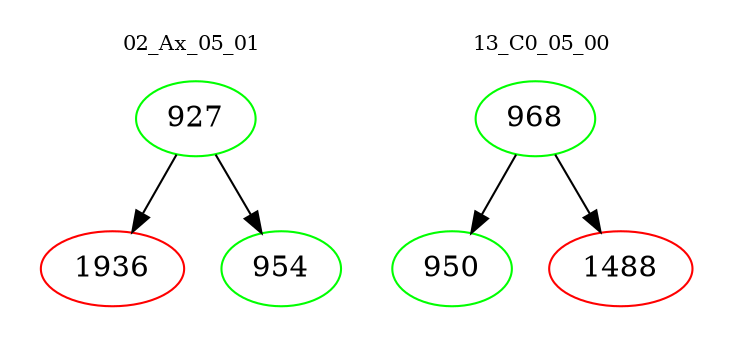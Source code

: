 digraph{
subgraph cluster_0 {
color = white
label = "02_Ax_05_01";
fontsize=10;
T0_927 [label="927", color="green"]
T0_927 -> T0_1936 [color="black"]
T0_1936 [label="1936", color="red"]
T0_927 -> T0_954 [color="black"]
T0_954 [label="954", color="green"]
}
subgraph cluster_1 {
color = white
label = "13_C0_05_00";
fontsize=10;
T1_968 [label="968", color="green"]
T1_968 -> T1_950 [color="black"]
T1_950 [label="950", color="green"]
T1_968 -> T1_1488 [color="black"]
T1_1488 [label="1488", color="red"]
}
}
